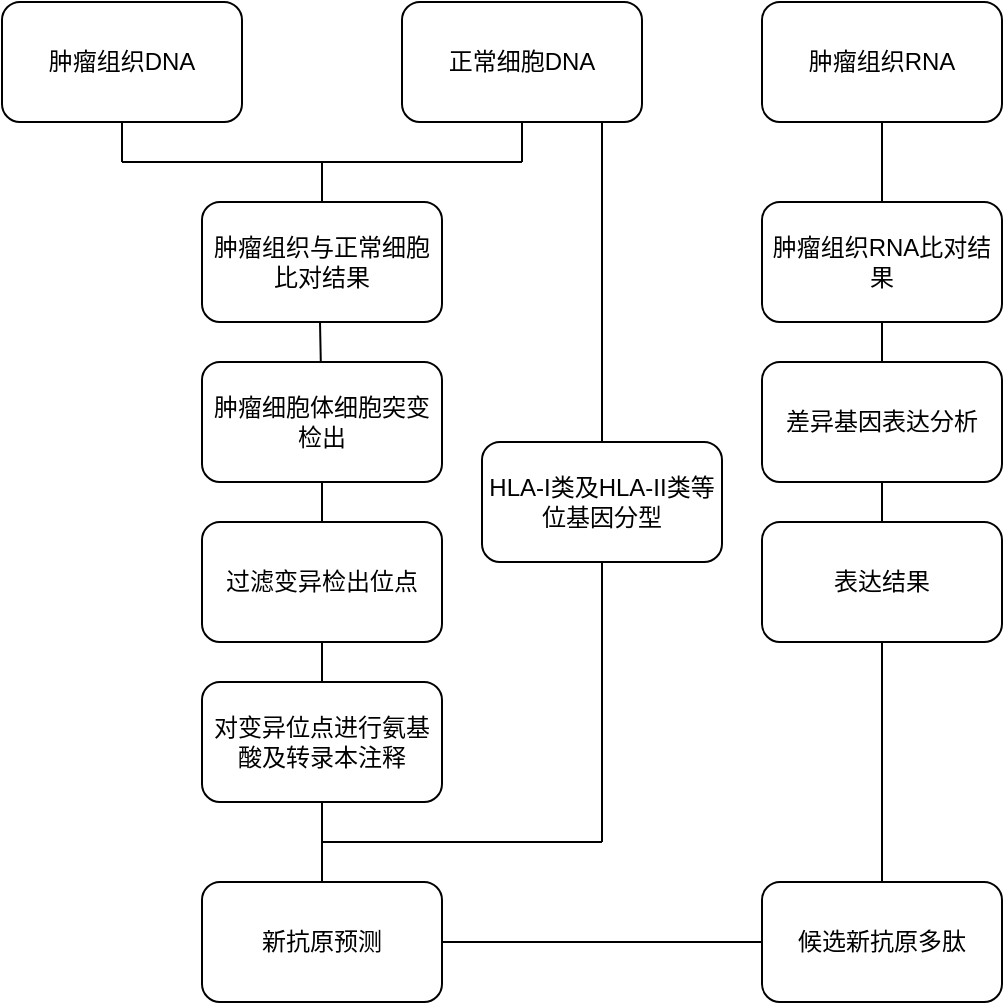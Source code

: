 <mxfile version="21.6.5" type="github">
  <diagram name="第 1 页" id="BV2JEcZFqFt92yoEPGKr">
    <mxGraphModel dx="989" dy="521" grid="1" gridSize="10" guides="1" tooltips="1" connect="1" arrows="1" fold="1" page="1" pageScale="1" pageWidth="1169" pageHeight="827" math="0" shadow="0">
      <root>
        <mxCell id="0" />
        <mxCell id="1" parent="0" />
        <mxCell id="G5EWqAJ_ozppIbQ28s9R-1" value="肿瘤组织DNA" style="rounded=1;whiteSpace=wrap;html=1;fontFamily=Arial;" vertex="1" parent="1">
          <mxGeometry x="120" y="40" width="120" height="60" as="geometry" />
        </mxCell>
        <mxCell id="G5EWqAJ_ozppIbQ28s9R-2" value="正常细胞DNA" style="rounded=1;whiteSpace=wrap;html=1;fontFamily=Arial;" vertex="1" parent="1">
          <mxGeometry x="320" y="40" width="120" height="60" as="geometry" />
        </mxCell>
        <mxCell id="G5EWqAJ_ozppIbQ28s9R-5" value="" style="endArrow=none;html=1;rounded=0;fontFamily=Arial;" edge="1" parent="1">
          <mxGeometry width="50" height="50" relative="1" as="geometry">
            <mxPoint x="180" y="120" as="sourcePoint" />
            <mxPoint x="380" y="120" as="targetPoint" />
            <Array as="points">
              <mxPoint x="280" y="120" />
            </Array>
          </mxGeometry>
        </mxCell>
        <mxCell id="G5EWqAJ_ozppIbQ28s9R-6" value="" style="endArrow=none;html=1;rounded=0;entryX=0.5;entryY=1;entryDx=0;entryDy=0;fontFamily=Arial;" edge="1" parent="1" target="G5EWqAJ_ozppIbQ28s9R-1">
          <mxGeometry width="50" height="50" relative="1" as="geometry">
            <mxPoint x="180" y="120" as="sourcePoint" />
            <mxPoint x="190" y="100" as="targetPoint" />
          </mxGeometry>
        </mxCell>
        <mxCell id="G5EWqAJ_ozppIbQ28s9R-7" value="" style="endArrow=none;html=1;rounded=0;entryX=0.5;entryY=1;entryDx=0;entryDy=0;fontFamily=Arial;" edge="1" parent="1" target="G5EWqAJ_ozppIbQ28s9R-2">
          <mxGeometry width="50" height="50" relative="1" as="geometry">
            <mxPoint x="380" y="120" as="sourcePoint" />
            <mxPoint x="190" y="110" as="targetPoint" />
          </mxGeometry>
        </mxCell>
        <mxCell id="G5EWqAJ_ozppIbQ28s9R-8" value="肿瘤组织与正常细胞比对结果" style="rounded=1;whiteSpace=wrap;html=1;fontFamily=Arial;" vertex="1" parent="1">
          <mxGeometry x="220" y="140" width="120" height="60" as="geometry" />
        </mxCell>
        <mxCell id="G5EWqAJ_ozppIbQ28s9R-9" value="" style="endArrow=none;html=1;rounded=0;fontFamily=Arial;" edge="1" parent="1">
          <mxGeometry width="50" height="50" relative="1" as="geometry">
            <mxPoint x="280" y="140" as="sourcePoint" />
            <mxPoint x="280" y="140" as="targetPoint" />
            <Array as="points">
              <mxPoint x="280" y="140" />
              <mxPoint x="280" y="120" />
            </Array>
          </mxGeometry>
        </mxCell>
        <mxCell id="G5EWqAJ_ozppIbQ28s9R-10" value="肿瘤细胞体细胞突变检出" style="rounded=1;whiteSpace=wrap;html=1;fontFamily=Arial;" vertex="1" parent="1">
          <mxGeometry x="220" y="220" width="120" height="60" as="geometry" />
        </mxCell>
        <mxCell id="G5EWqAJ_ozppIbQ28s9R-11" value="" style="endArrow=none;html=1;rounded=0;fontFamily=Arial;" edge="1" parent="1" source="G5EWqAJ_ozppIbQ28s9R-10">
          <mxGeometry width="50" height="50" relative="1" as="geometry">
            <mxPoint x="280" y="220" as="sourcePoint" />
            <mxPoint x="279" y="200" as="targetPoint" />
          </mxGeometry>
        </mxCell>
        <mxCell id="G5EWqAJ_ozppIbQ28s9R-12" value="过滤变异检出位点" style="rounded=1;whiteSpace=wrap;html=1;fontFamily=Arial;" vertex="1" parent="1">
          <mxGeometry x="220" y="300" width="120" height="60" as="geometry" />
        </mxCell>
        <mxCell id="G5EWqAJ_ozppIbQ28s9R-13" value="" style="endArrow=none;html=1;rounded=0;entryX=0.5;entryY=1;entryDx=0;entryDy=0;exitX=0.5;exitY=0;exitDx=0;exitDy=0;fontFamily=Arial;" edge="1" parent="1" source="G5EWqAJ_ozppIbQ28s9R-12" target="G5EWqAJ_ozppIbQ28s9R-10">
          <mxGeometry width="50" height="50" relative="1" as="geometry">
            <mxPoint x="289.41" y="310" as="sourcePoint" />
            <mxPoint x="289.41" y="260" as="targetPoint" />
          </mxGeometry>
        </mxCell>
        <mxCell id="G5EWqAJ_ozppIbQ28s9R-14" value="对变异位点进行氨基酸及转录本注释" style="rounded=1;whiteSpace=wrap;html=1;fontFamily=Arial;" vertex="1" parent="1">
          <mxGeometry x="220" y="380" width="120" height="60" as="geometry" />
        </mxCell>
        <mxCell id="G5EWqAJ_ozppIbQ28s9R-15" value="" style="endArrow=none;html=1;rounded=0;entryX=0.5;entryY=1;entryDx=0;entryDy=0;exitX=0.5;exitY=0;exitDx=0;exitDy=0;fontFamily=Arial;" edge="1" parent="1" source="G5EWqAJ_ozppIbQ28s9R-14" target="G5EWqAJ_ozppIbQ28s9R-12">
          <mxGeometry width="50" height="50" relative="1" as="geometry">
            <mxPoint x="290" y="410" as="sourcePoint" />
            <mxPoint x="290" y="370" as="targetPoint" />
          </mxGeometry>
        </mxCell>
        <mxCell id="G5EWqAJ_ozppIbQ28s9R-17" value="新抗原预测" style="rounded=1;whiteSpace=wrap;html=1;fontFamily=Arial;" vertex="1" parent="1">
          <mxGeometry x="220" y="480" width="120" height="60" as="geometry" />
        </mxCell>
        <mxCell id="G5EWqAJ_ozppIbQ28s9R-18" value="" style="endArrow=none;html=1;rounded=0;exitX=0.5;exitY=0;exitDx=0;exitDy=0;fontFamily=Arial;" edge="1" parent="1" source="G5EWqAJ_ozppIbQ28s9R-17" target="G5EWqAJ_ozppIbQ28s9R-14">
          <mxGeometry width="50" height="50" relative="1" as="geometry">
            <mxPoint x="290" y="500" as="sourcePoint" />
            <mxPoint x="280" y="550" as="targetPoint" />
          </mxGeometry>
        </mxCell>
        <mxCell id="G5EWqAJ_ozppIbQ28s9R-19" value="" style="endArrow=none;html=1;rounded=0;exitX=1;exitY=0.5;exitDx=0;exitDy=0;fontFamily=Arial;" edge="1" parent="1" source="G5EWqAJ_ozppIbQ28s9R-17" target="G5EWqAJ_ozppIbQ28s9R-20">
          <mxGeometry width="50" height="50" relative="1" as="geometry">
            <mxPoint x="360" y="640" as="sourcePoint" />
            <mxPoint x="420" y="610" as="targetPoint" />
          </mxGeometry>
        </mxCell>
        <mxCell id="G5EWqAJ_ozppIbQ28s9R-20" value="候选新抗原多肽" style="rounded=1;whiteSpace=wrap;html=1;fontFamily=Arial;" vertex="1" parent="1">
          <mxGeometry x="500" y="480" width="120" height="60" as="geometry" />
        </mxCell>
        <mxCell id="G5EWqAJ_ozppIbQ28s9R-21" value="" style="endArrow=none;html=1;rounded=0;fontFamily=Arial;" edge="1" parent="1" source="G5EWqAJ_ozppIbQ28s9R-20" target="G5EWqAJ_ozppIbQ28s9R-22">
          <mxGeometry width="50" height="50" relative="1" as="geometry">
            <mxPoint x="370" y="590" as="sourcePoint" />
            <mxPoint x="560" y="460" as="targetPoint" />
          </mxGeometry>
        </mxCell>
        <mxCell id="G5EWqAJ_ozppIbQ28s9R-22" value="表达结果" style="rounded=1;whiteSpace=wrap;html=1;fontFamily=Arial;" vertex="1" parent="1">
          <mxGeometry x="500" y="300" width="120" height="60" as="geometry" />
        </mxCell>
        <mxCell id="G5EWqAJ_ozppIbQ28s9R-23" value="肿瘤组织RNA" style="rounded=1;whiteSpace=wrap;html=1;fontFamily=Arial;" vertex="1" parent="1">
          <mxGeometry x="500" y="40" width="120" height="60" as="geometry" />
        </mxCell>
        <mxCell id="G5EWqAJ_ozppIbQ28s9R-24" value="肿瘤组织RNA比对结果" style="rounded=1;whiteSpace=wrap;html=1;fontFamily=Arial;" vertex="1" parent="1">
          <mxGeometry x="500" y="140" width="120" height="60" as="geometry" />
        </mxCell>
        <mxCell id="G5EWqAJ_ozppIbQ28s9R-25" value="" style="endArrow=none;html=1;rounded=0;fontFamily=Arial;" edge="1" parent="1" source="G5EWqAJ_ozppIbQ28s9R-24" target="G5EWqAJ_ozppIbQ28s9R-23">
          <mxGeometry width="50" height="50" relative="1" as="geometry">
            <mxPoint x="559.41" y="210" as="sourcePoint" />
            <mxPoint x="559.41" y="160" as="targetPoint" />
          </mxGeometry>
        </mxCell>
        <mxCell id="G5EWqAJ_ozppIbQ28s9R-26" value="差异基因表达分析" style="rounded=1;whiteSpace=wrap;html=1;fontFamily=Arial;" vertex="1" parent="1">
          <mxGeometry x="500" y="220" width="120" height="60" as="geometry" />
        </mxCell>
        <mxCell id="G5EWqAJ_ozppIbQ28s9R-27" value="" style="endArrow=none;html=1;rounded=0;entryX=0.5;entryY=1;entryDx=0;entryDy=0;exitX=0.5;exitY=0;exitDx=0;exitDy=0;fontFamily=Arial;" edge="1" parent="1" source="G5EWqAJ_ozppIbQ28s9R-26" target="G5EWqAJ_ozppIbQ28s9R-24">
          <mxGeometry width="50" height="50" relative="1" as="geometry">
            <mxPoint x="569.41" y="220" as="sourcePoint" />
            <mxPoint x="569.41" y="170" as="targetPoint" />
          </mxGeometry>
        </mxCell>
        <mxCell id="G5EWqAJ_ozppIbQ28s9R-28" value="" style="endArrow=none;html=1;rounded=0;entryX=0.5;entryY=1;entryDx=0;entryDy=0;fontFamily=Arial;" edge="1" parent="1" source="G5EWqAJ_ozppIbQ28s9R-22" target="G5EWqAJ_ozppIbQ28s9R-26">
          <mxGeometry width="50" height="50" relative="1" as="geometry">
            <mxPoint x="280" y="410" as="sourcePoint" />
            <mxPoint x="280" y="370" as="targetPoint" />
          </mxGeometry>
        </mxCell>
        <mxCell id="G5EWqAJ_ozppIbQ28s9R-29" value="HLA-I类及HLA-II类等位基因分型" style="rounded=1;whiteSpace=wrap;html=1;fontFamily=Arial;" vertex="1" parent="1">
          <mxGeometry x="360" y="260" width="120" height="60" as="geometry" />
        </mxCell>
        <mxCell id="G5EWqAJ_ozppIbQ28s9R-31" value="" style="endArrow=none;html=1;rounded=0;fontFamily=Arial;" edge="1" parent="1">
          <mxGeometry width="50" height="50" relative="1" as="geometry">
            <mxPoint x="420" y="460" as="sourcePoint" />
            <mxPoint x="280" y="460" as="targetPoint" />
          </mxGeometry>
        </mxCell>
        <mxCell id="G5EWqAJ_ozppIbQ28s9R-32" value="" style="endArrow=none;html=1;rounded=0;exitX=0.5;exitY=1;exitDx=0;exitDy=0;fontFamily=Arial;" edge="1" parent="1" source="G5EWqAJ_ozppIbQ28s9R-29">
          <mxGeometry width="50" height="50" relative="1" as="geometry">
            <mxPoint x="450" y="580" as="sourcePoint" />
            <mxPoint x="420" y="460" as="targetPoint" />
          </mxGeometry>
        </mxCell>
        <mxCell id="G5EWqAJ_ozppIbQ28s9R-33" value="" style="endArrow=none;html=1;rounded=0;entryX=0.5;entryY=0;entryDx=0;entryDy=0;fontFamily=Arial;" edge="1" parent="1" target="G5EWqAJ_ozppIbQ28s9R-29">
          <mxGeometry width="50" height="50" relative="1" as="geometry">
            <mxPoint x="420" y="100" as="sourcePoint" />
            <mxPoint x="450" y="580" as="targetPoint" />
          </mxGeometry>
        </mxCell>
      </root>
    </mxGraphModel>
  </diagram>
</mxfile>
